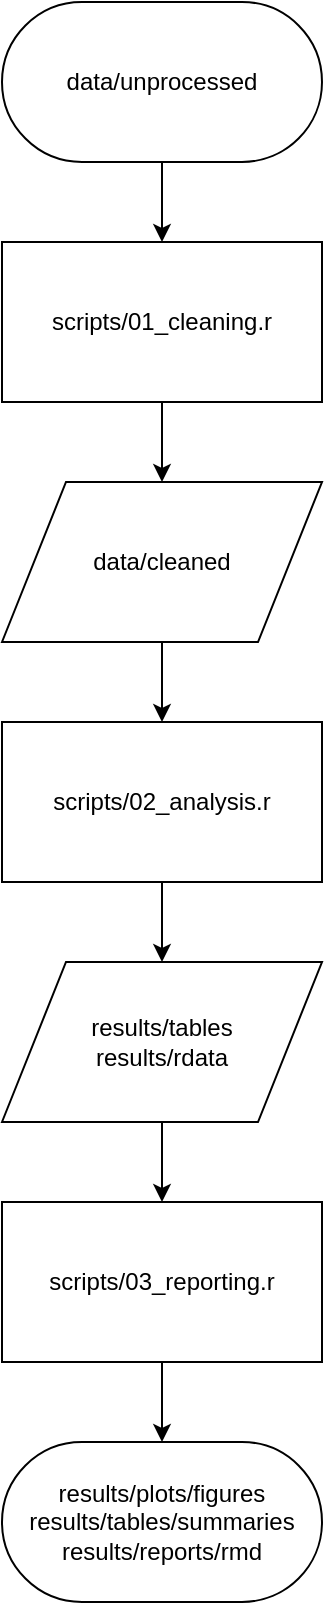 <mxfile version="21.4.0" type="onedrive">
  <diagram name="Page-1" id="_5uFK3kwaJwlwh6V3BuU">
    <mxGraphModel grid="1" page="1" gridSize="10" guides="1" tooltips="1" connect="1" arrows="1" fold="1" pageScale="1" pageWidth="827" pageHeight="1169" math="0" shadow="0">
      <root>
        <mxCell id="0" />
        <mxCell id="1" parent="0" />
        <mxCell id="3sdlxXUHvd4LEvPLJ1Nf-3" style="edgeStyle=orthogonalEdgeStyle;rounded=0;orthogonalLoop=1;jettySize=auto;html=1;" edge="1" parent="1" source="3sdlxXUHvd4LEvPLJ1Nf-1" target="3sdlxXUHvd4LEvPLJ1Nf-2">
          <mxGeometry relative="1" as="geometry" />
        </mxCell>
        <mxCell id="3sdlxXUHvd4LEvPLJ1Nf-1" value="&lt;div&gt;data/unprocessed&lt;/div&gt;" style="html=1;dashed=0;whiteSpace=wrap;shape=mxgraph.dfd.start" vertex="1" parent="1">
          <mxGeometry x="200" y="40" width="160" height="80" as="geometry" />
        </mxCell>
        <mxCell id="3sdlxXUHvd4LEvPLJ1Nf-6" style="edgeStyle=orthogonalEdgeStyle;rounded=0;orthogonalLoop=1;jettySize=auto;html=1;entryX=0.5;entryY=0;entryDx=0;entryDy=0;" edge="1" parent="1" source="3sdlxXUHvd4LEvPLJ1Nf-2" target="3sdlxXUHvd4LEvPLJ1Nf-5">
          <mxGeometry relative="1" as="geometry" />
        </mxCell>
        <mxCell id="3sdlxXUHvd4LEvPLJ1Nf-2" value="&lt;div&gt;scripts/01_cleaning.r&lt;/div&gt;" style="html=1;dashed=0;whiteSpace=wrap;" vertex="1" parent="1">
          <mxGeometry x="200" y="160" width="160" height="80" as="geometry" />
        </mxCell>
        <mxCell id="3sdlxXUHvd4LEvPLJ1Nf-12" style="edgeStyle=orthogonalEdgeStyle;rounded=0;orthogonalLoop=1;jettySize=auto;html=1;" edge="1" parent="1" source="3sdlxXUHvd4LEvPLJ1Nf-5" target="3sdlxXUHvd4LEvPLJ1Nf-11">
          <mxGeometry relative="1" as="geometry" />
        </mxCell>
        <mxCell id="3sdlxXUHvd4LEvPLJ1Nf-5" value="&lt;div&gt;data/cleaned&lt;/div&gt;" style="shape=parallelogram;perimeter=parallelogramPerimeter;whiteSpace=wrap;html=1;dashed=0;" vertex="1" parent="1">
          <mxGeometry x="200" y="280" width="160" height="80" as="geometry" />
        </mxCell>
        <mxCell id="3sdlxXUHvd4LEvPLJ1Nf-17" style="edgeStyle=orthogonalEdgeStyle;rounded=0;orthogonalLoop=1;jettySize=auto;html=1;" edge="1" parent="1" source="3sdlxXUHvd4LEvPLJ1Nf-7" target="3sdlxXUHvd4LEvPLJ1Nf-16">
          <mxGeometry relative="1" as="geometry" />
        </mxCell>
        <mxCell id="3sdlxXUHvd4LEvPLJ1Nf-7" value="&lt;div&gt;scripts/03_reporting.r&lt;/div&gt;" style="html=1;dashed=0;whiteSpace=wrap;" vertex="1" parent="1">
          <mxGeometry x="200" y="640" width="160" height="80" as="geometry" />
        </mxCell>
        <mxCell id="3sdlxXUHvd4LEvPLJ1Nf-14" style="edgeStyle=orthogonalEdgeStyle;rounded=0;orthogonalLoop=1;jettySize=auto;html=1;" edge="1" parent="1" source="3sdlxXUHvd4LEvPLJ1Nf-9" target="3sdlxXUHvd4LEvPLJ1Nf-7">
          <mxGeometry relative="1" as="geometry" />
        </mxCell>
        <mxCell id="3sdlxXUHvd4LEvPLJ1Nf-9" value="&lt;div&gt;results/tables&lt;/div&gt;&lt;div&gt;results/rdata&lt;br&gt;&lt;/div&gt;" style="shape=parallelogram;perimeter=parallelogramPerimeter;whiteSpace=wrap;html=1;dashed=0;" vertex="1" parent="1">
          <mxGeometry x="200" y="520" width="160" height="80" as="geometry" />
        </mxCell>
        <mxCell id="3sdlxXUHvd4LEvPLJ1Nf-13" style="edgeStyle=orthogonalEdgeStyle;rounded=0;orthogonalLoop=1;jettySize=auto;html=1;" edge="1" parent="1" source="3sdlxXUHvd4LEvPLJ1Nf-11" target="3sdlxXUHvd4LEvPLJ1Nf-9">
          <mxGeometry relative="1" as="geometry" />
        </mxCell>
        <mxCell id="3sdlxXUHvd4LEvPLJ1Nf-11" value="&lt;div&gt;scripts/02_analysis.r&lt;/div&gt;" style="html=1;dashed=0;whiteSpace=wrap;" vertex="1" parent="1">
          <mxGeometry x="200" y="400" width="160" height="80" as="geometry" />
        </mxCell>
        <mxCell id="3sdlxXUHvd4LEvPLJ1Nf-16" value="&lt;div&gt;results/plots/figures&lt;/div&gt;&lt;div&gt;results/tables/summaries&lt;br&gt;&lt;/div&gt;&lt;div&gt;results/reports/rmd&lt;br&gt;&lt;/div&gt;" style="html=1;dashed=0;whiteSpace=wrap;shape=mxgraph.dfd.start" vertex="1" parent="1">
          <mxGeometry x="200" y="760" width="160" height="80" as="geometry" />
        </mxCell>
      </root>
    </mxGraphModel>
  </diagram>
</mxfile>
